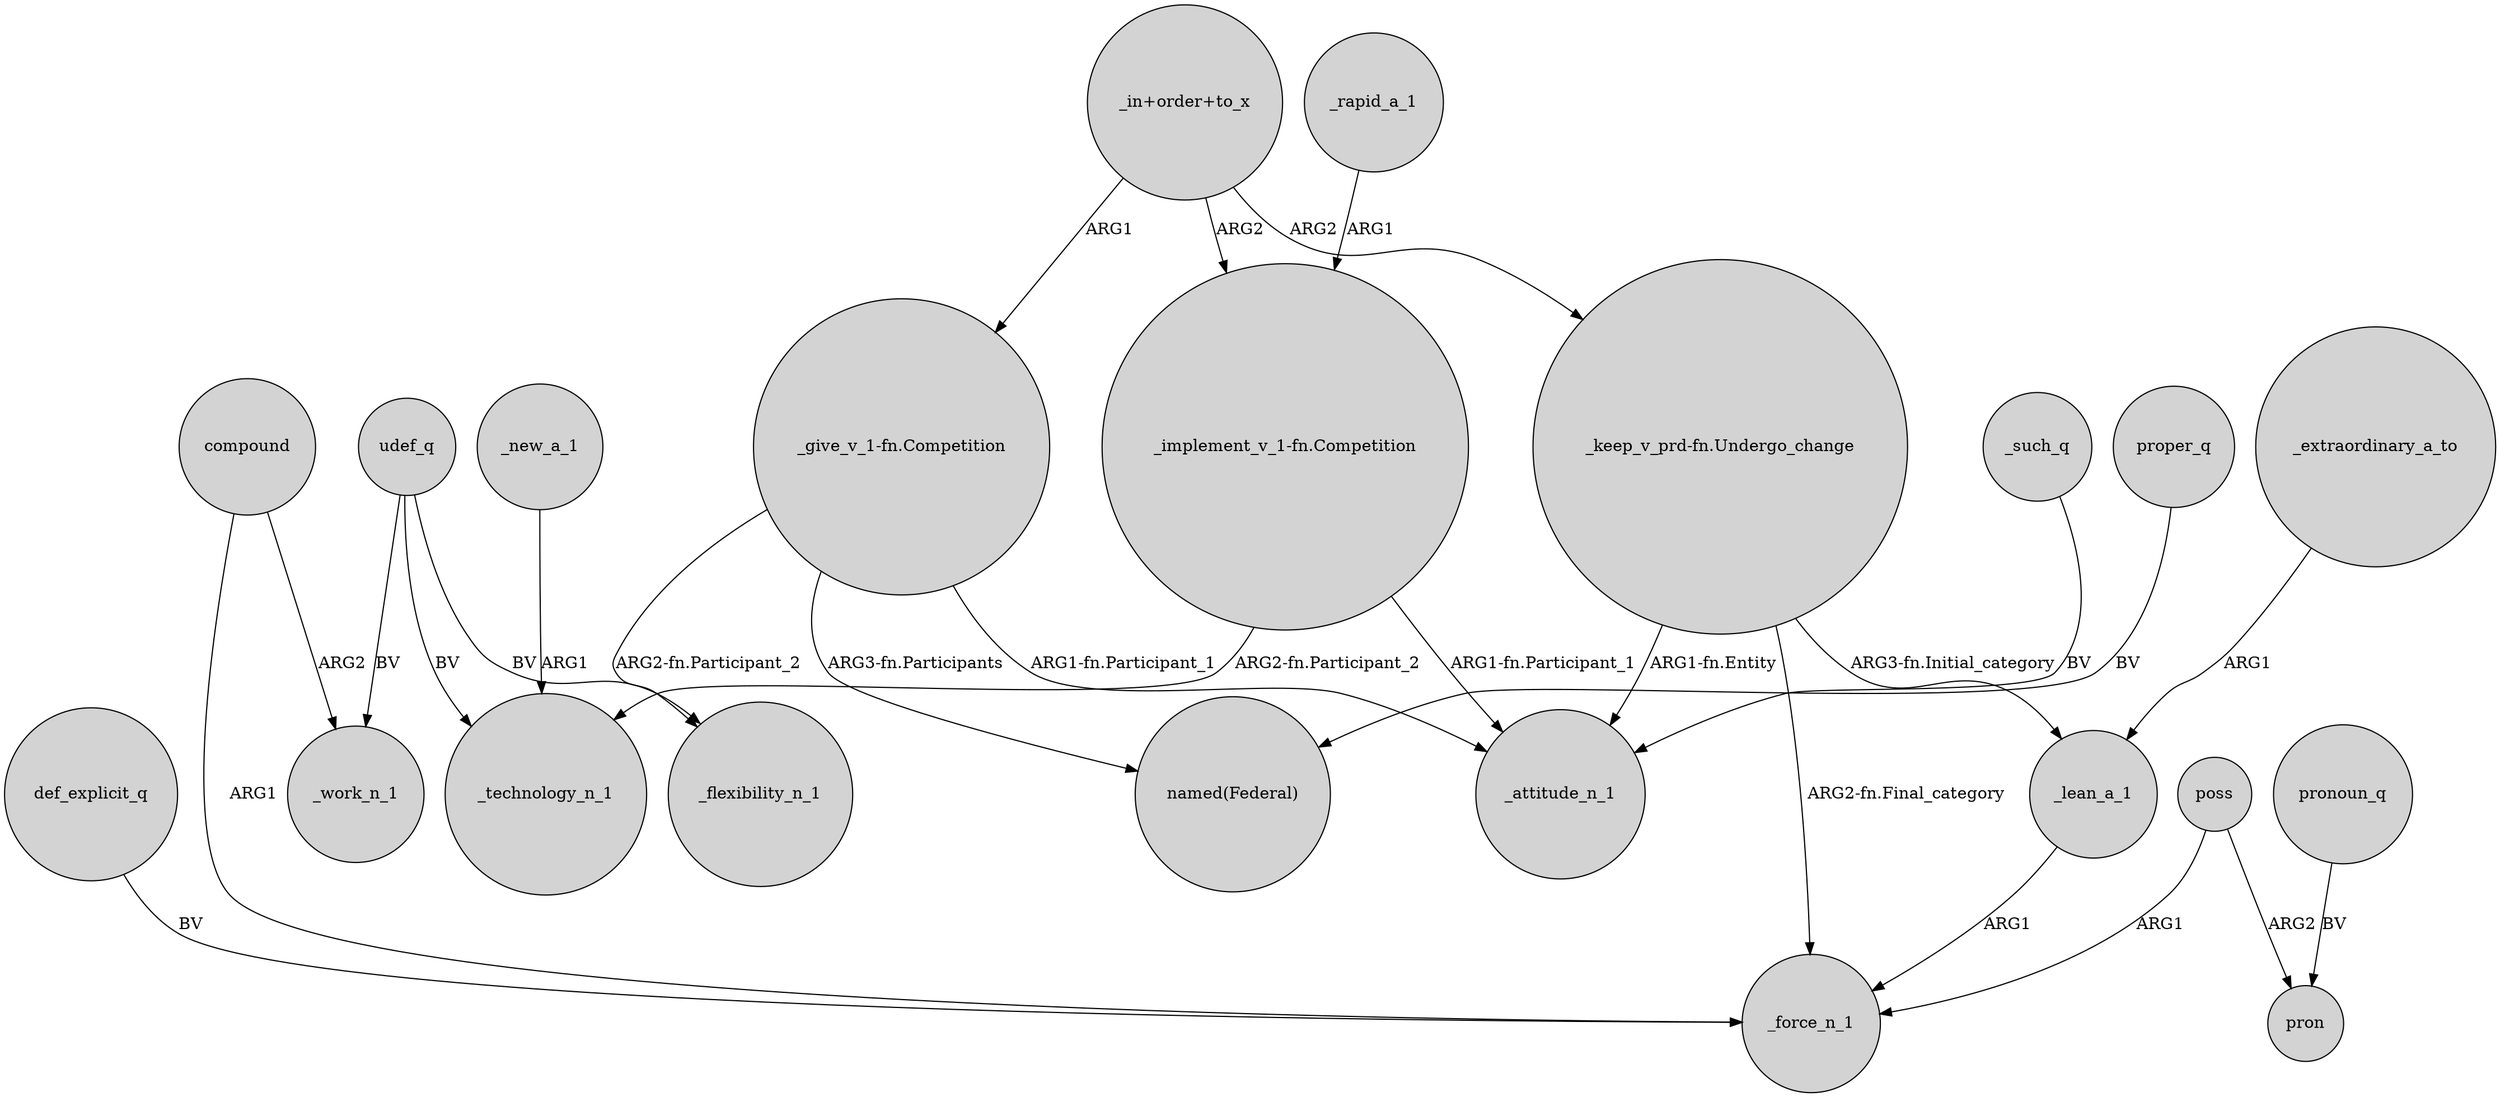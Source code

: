 digraph {
	node [shape=circle style=filled]
	"_keep_v_prd-fn.Undergo_change" -> _force_n_1 [label="ARG2-fn.Final_category"]
	"_give_v_1-fn.Competition" -> _flexibility_n_1 [label="ARG2-fn.Participant_2"]
	"_keep_v_prd-fn.Undergo_change" -> _attitude_n_1 [label="ARG1-fn.Entity"]
	"_implement_v_1-fn.Competition" -> _attitude_n_1 [label="ARG1-fn.Participant_1"]
	udef_q -> _flexibility_n_1 [label=BV]
	"_in+order+to_x" -> "_implement_v_1-fn.Competition" [label=ARG2]
	def_explicit_q -> _force_n_1 [label=BV]
	"_implement_v_1-fn.Competition" -> _technology_n_1 [label="ARG2-fn.Participant_2"]
	compound -> _work_n_1 [label=ARG2]
	_new_a_1 -> _technology_n_1 [label=ARG1]
	udef_q -> _work_n_1 [label=BV]
	_lean_a_1 -> _force_n_1 [label=ARG1]
	_rapid_a_1 -> "_implement_v_1-fn.Competition" [label=ARG1]
	proper_q -> "named(Federal)" [label=BV]
	compound -> _force_n_1 [label=ARG1]
	udef_q -> _technology_n_1 [label=BV]
	pronoun_q -> pron [label=BV]
	poss -> pron [label=ARG2]
	_extraordinary_a_to -> _lean_a_1 [label=ARG1]
	"_keep_v_prd-fn.Undergo_change" -> _lean_a_1 [label="ARG3-fn.Initial_category"]
	"_in+order+to_x" -> "_give_v_1-fn.Competition" [label=ARG1]
	poss -> _force_n_1 [label=ARG1]
	_such_q -> _attitude_n_1 [label=BV]
	"_in+order+to_x" -> "_keep_v_prd-fn.Undergo_change" [label=ARG2]
	"_give_v_1-fn.Competition" -> "named(Federal)" [label="ARG3-fn.Participants"]
	"_give_v_1-fn.Competition" -> _attitude_n_1 [label="ARG1-fn.Participant_1"]
}
